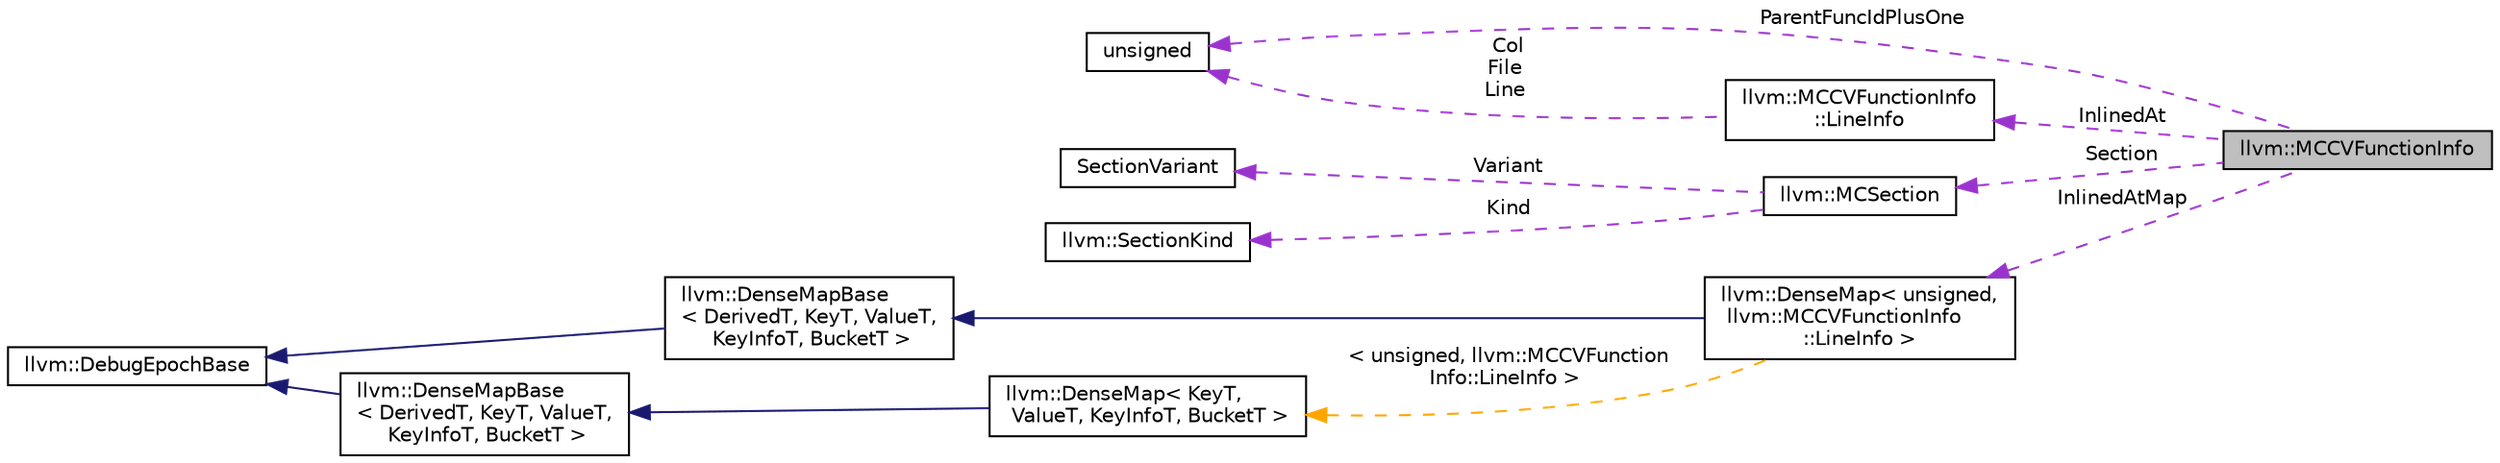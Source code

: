 digraph "llvm::MCCVFunctionInfo"
{
 // LATEX_PDF_SIZE
  bgcolor="transparent";
  edge [fontname="Helvetica",fontsize="10",labelfontname="Helvetica",labelfontsize="10"];
  node [fontname="Helvetica",fontsize="10",shape="box"];
  rankdir="LR";
  Node1 [label="llvm::MCCVFunctionInfo",height=0.2,width=0.4,color="black", fillcolor="grey75", style="filled", fontcolor="black",tooltip="Information describing a function or inlined call site introduced by .cv_func_id or ...."];
  Node2 -> Node1 [dir="back",color="darkorchid3",fontsize="10",style="dashed",label=" ParentFuncIdPlusOne" ,fontname="Helvetica"];
  Node2 [label="unsigned",height=0.2,width=0.4,color="black",URL="$classunsigned.html",tooltip=" "];
  Node3 -> Node1 [dir="back",color="darkorchid3",fontsize="10",style="dashed",label=" InlinedAt" ,fontname="Helvetica"];
  Node3 [label="llvm::MCCVFunctionInfo\l::LineInfo",height=0.2,width=0.4,color="black",URL="$structllvm_1_1MCCVFunctionInfo_1_1LineInfo.html",tooltip=" "];
  Node2 -> Node3 [dir="back",color="darkorchid3",fontsize="10",style="dashed",label=" Col\nFile\nLine" ,fontname="Helvetica"];
  Node4 -> Node1 [dir="back",color="darkorchid3",fontsize="10",style="dashed",label=" Section" ,fontname="Helvetica"];
  Node4 [label="llvm::MCSection",height=0.2,width=0.4,color="black",URL="$classllvm_1_1MCSection.html",tooltip="Instances of this class represent a uniqued identifier for a section in the current translation unit."];
  Node5 -> Node4 [dir="back",color="darkorchid3",fontsize="10",style="dashed",label=" Variant" ,fontname="Helvetica"];
  Node5 [label="SectionVariant",height=0.2,width=0.4,color="black",tooltip=" "];
  Node6 -> Node4 [dir="back",color="darkorchid3",fontsize="10",style="dashed",label=" Kind" ,fontname="Helvetica"];
  Node6 [label="llvm::SectionKind",height=0.2,width=0.4,color="black",URL="$classllvm_1_1SectionKind.html",tooltip="SectionKind - This is a simple POD value that classifies the properties of a section."];
  Node7 -> Node1 [dir="back",color="darkorchid3",fontsize="10",style="dashed",label=" InlinedAtMap" ,fontname="Helvetica"];
  Node7 [label="llvm::DenseMap\< unsigned,\l llvm::MCCVFunctionInfo\l::LineInfo \>",height=0.2,width=0.4,color="black",URL="$classllvm_1_1DenseMap.html",tooltip=" "];
  Node8 -> Node7 [dir="back",color="midnightblue",fontsize="10",style="solid",fontname="Helvetica"];
  Node8 [label="llvm::DenseMapBase\l\< DerivedT, KeyT, ValueT,\l KeyInfoT, BucketT \>",height=0.2,width=0.4,color="black",URL="$classllvm_1_1DenseMapBase.html",tooltip=" "];
  Node9 -> Node8 [dir="back",color="midnightblue",fontsize="10",style="solid",fontname="Helvetica"];
  Node9 [label="llvm::DebugEpochBase",height=0.2,width=0.4,color="black",URL="$classllvm_1_1DebugEpochBase.html",tooltip=" "];
  Node10 -> Node7 [dir="back",color="orange",fontsize="10",style="dashed",label=" \< unsigned, llvm::MCCVFunction\lInfo::LineInfo \>" ,fontname="Helvetica"];
  Node10 [label="llvm::DenseMap\< KeyT,\l ValueT, KeyInfoT, BucketT \>",height=0.2,width=0.4,color="black",URL="$classllvm_1_1DenseMap.html",tooltip=" "];
  Node11 -> Node10 [dir="back",color="midnightblue",fontsize="10",style="solid",fontname="Helvetica"];
  Node11 [label="llvm::DenseMapBase\l\< DerivedT, KeyT, ValueT,\l KeyInfoT, BucketT \>",height=0.2,width=0.4,color="black",URL="$classllvm_1_1DenseMapBase.html",tooltip=" "];
  Node9 -> Node11 [dir="back",color="midnightblue",fontsize="10",style="solid",fontname="Helvetica"];
}
